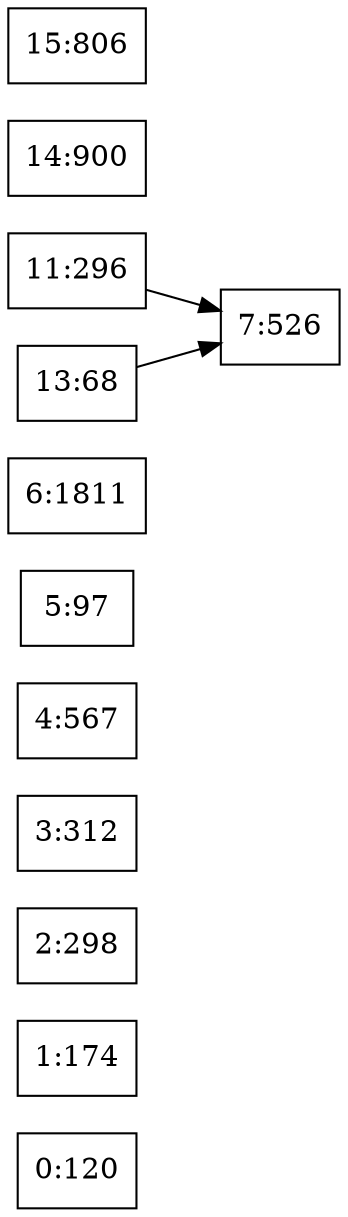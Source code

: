 digraph g { 
	rankdir = LR 
	0 [shape=box, label="0:120"] 
	1 [shape=box, label="1:174"] 
	2 [shape=box, label="2:298"] 
	3 [shape=box, label="3:312"] 
	4 [shape=box, label="4:567"] 
	5 [shape=box, label="5:97"] 
	6 [shape=box, label="6:1811"] 
	7 [shape=box, label="7:526"] 
	11 [shape=box, label="11:296"] 
	11 -> 7
	13 [shape=box, label="13:68"] 
	13 -> 7
	14 [shape=box, label="14:900"] 
	15 [shape=box, label="15:806"] 
} 

